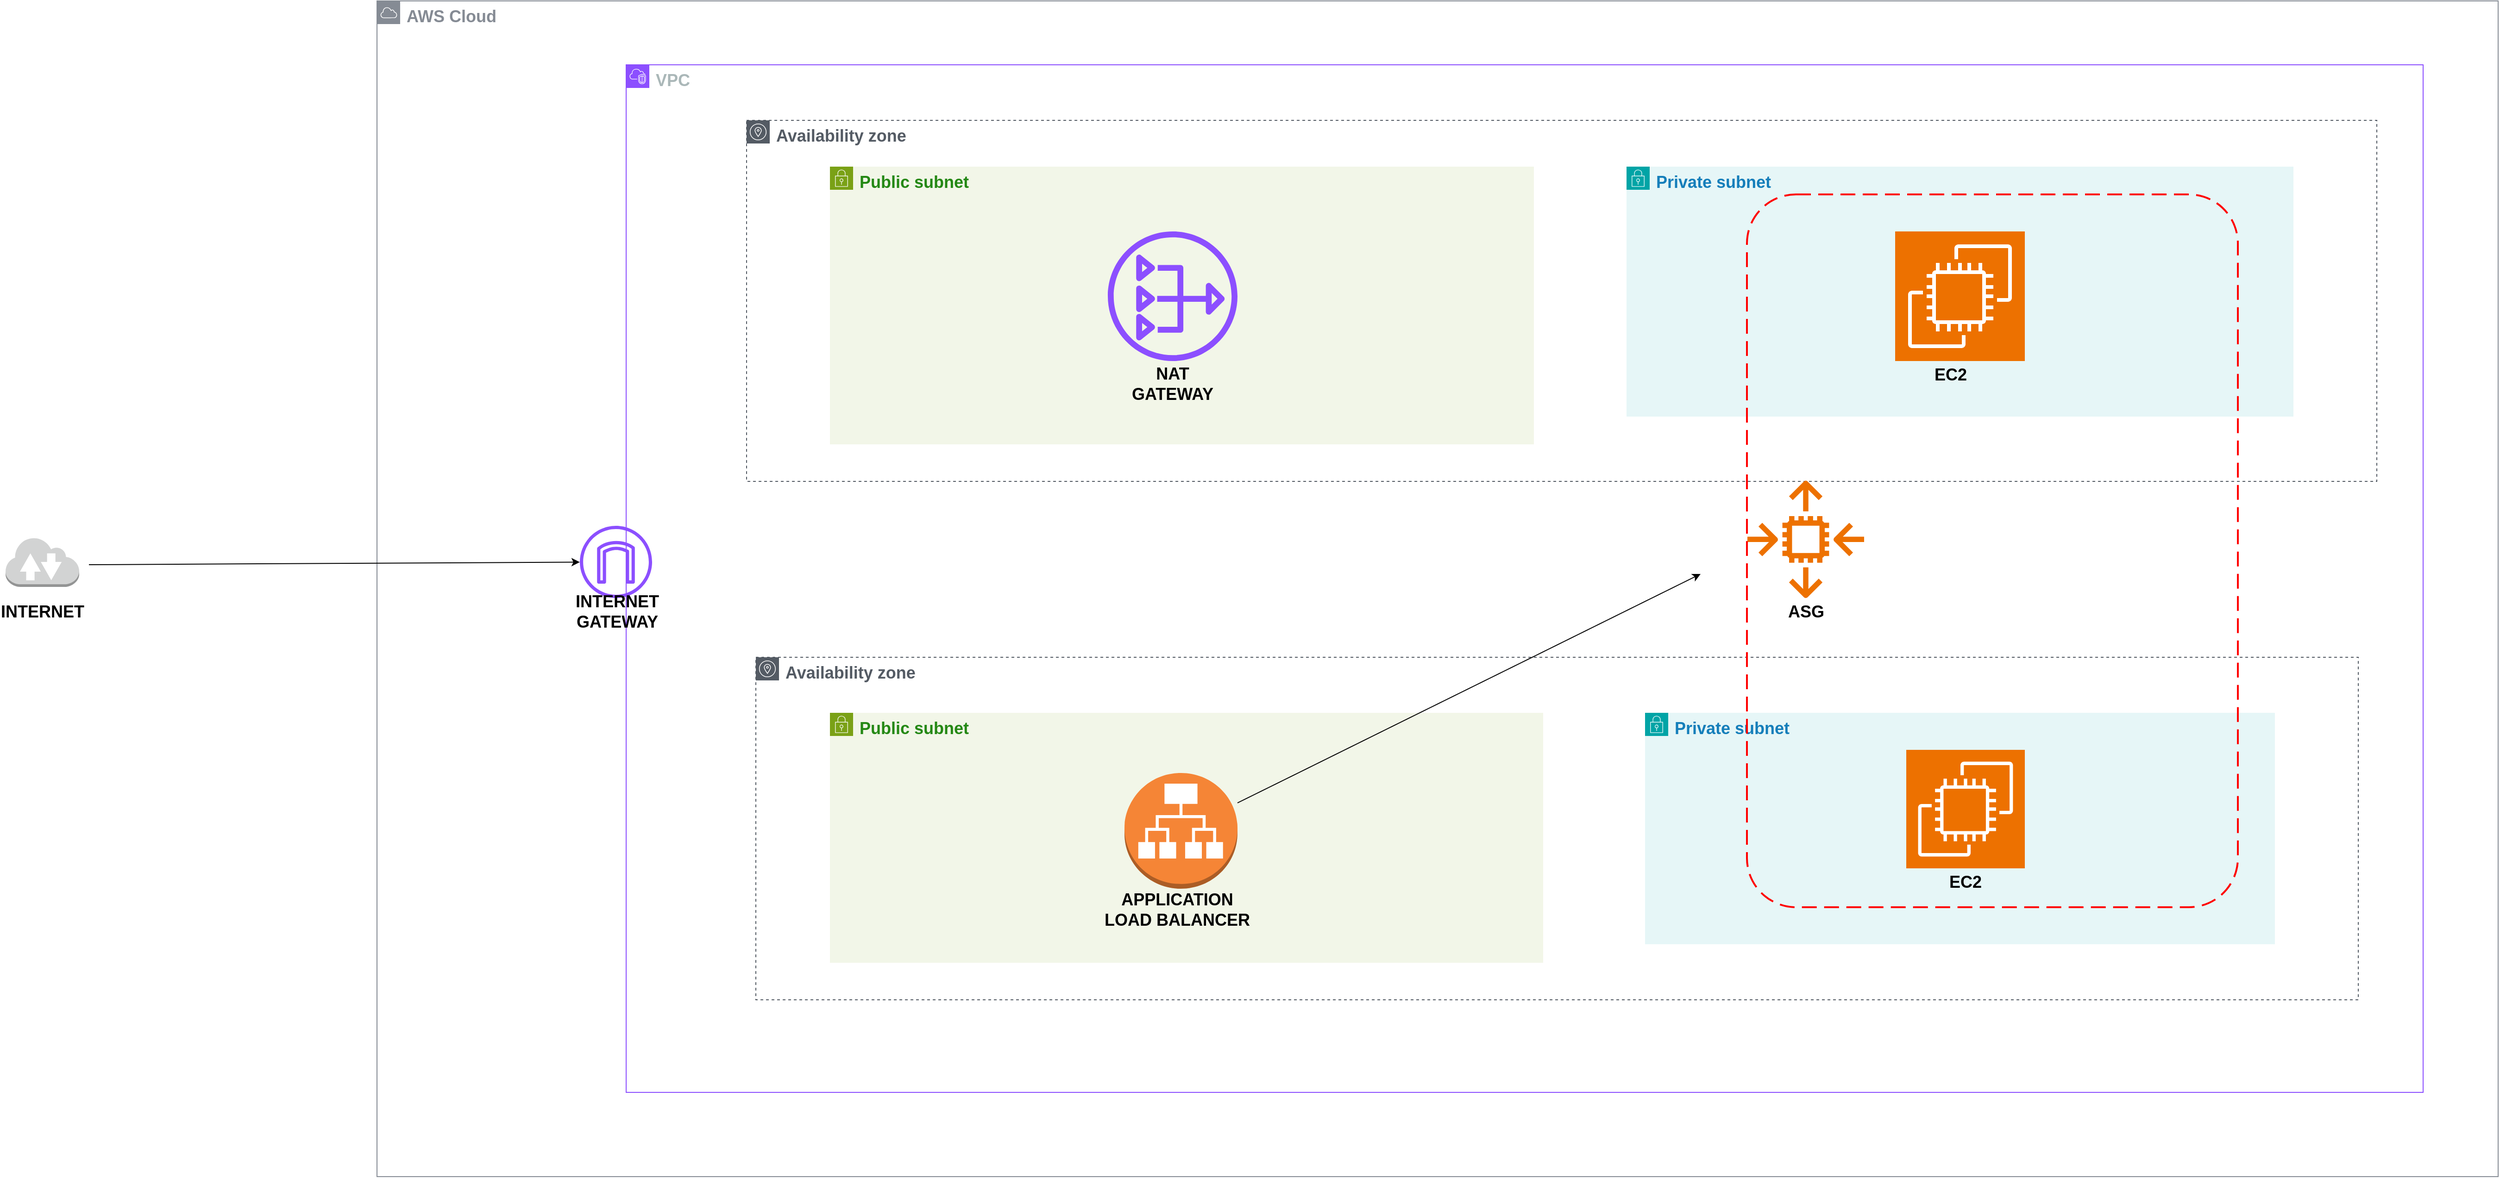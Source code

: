 <mxfile version="24.6.4" type="device">
  <diagram name="Page-1" id="C0hM5cxPWAqIduHON3L8">
    <mxGraphModel dx="1798" dy="1393" grid="1" gridSize="10" guides="1" tooltips="1" connect="1" arrows="1" fold="1" page="1" pageScale="1" pageWidth="827" pageHeight="1169" math="0" shadow="0">
      <root>
        <mxCell id="0" />
        <mxCell id="1" parent="0" />
        <mxCell id="kmMkn5HgHCnQ1Vi-2L1m-3" value="VPC" style="points=[[0,0],[0.25,0],[0.5,0],[0.75,0],[1,0],[1,0.25],[1,0.5],[1,0.75],[1,1],[0.75,1],[0.5,1],[0.25,1],[0,1],[0,0.75],[0,0.5],[0,0.25]];outlineConnect=0;gradientColor=none;html=1;whiteSpace=wrap;fontSize=18;fontStyle=1;container=1;pointerEvents=0;collapsible=0;recursiveResize=0;shape=mxgraph.aws4.group;grIcon=mxgraph.aws4.group_vpc2;strokeColor=#8C4FFF;fillColor=none;verticalAlign=top;align=left;spacingLeft=30;fontColor=#AAB7B8;dashed=0;" vertex="1" parent="1">
          <mxGeometry x="1670" y="500" width="1940" height="1110" as="geometry" />
        </mxCell>
        <mxCell id="kmMkn5HgHCnQ1Vi-2L1m-5" value="Availability zone" style="sketch=0;outlineConnect=0;gradientColor=none;html=1;whiteSpace=wrap;fontSize=18;fontStyle=1;shape=mxgraph.aws4.group;grIcon=mxgraph.aws4.group_availability_zone;strokeColor=#545B64;fillColor=none;verticalAlign=top;align=left;spacingLeft=30;fontColor=#545B64;dashed=1;" vertex="1" parent="1">
          <mxGeometry x="1800" y="560" width="1760" height="390" as="geometry" />
        </mxCell>
        <mxCell id="kmMkn5HgHCnQ1Vi-2L1m-6" value="Availability zone" style="sketch=0;outlineConnect=0;gradientColor=none;html=1;whiteSpace=wrap;fontSize=18;fontStyle=1;shape=mxgraph.aws4.group;grIcon=mxgraph.aws4.group_availability_zone;strokeColor=#545B64;fillColor=none;verticalAlign=top;align=left;spacingLeft=30;fontColor=#545B64;dashed=1;" vertex="1" parent="1">
          <mxGeometry x="1810" y="1140" width="1730" height="370" as="geometry" />
        </mxCell>
        <mxCell id="kmMkn5HgHCnQ1Vi-2L1m-8" value="Public subnet" style="points=[[0,0],[0.25,0],[0.5,0],[0.75,0],[1,0],[1,0.25],[1,0.5],[1,0.75],[1,1],[0.75,1],[0.5,1],[0.25,1],[0,1],[0,0.75],[0,0.5],[0,0.25]];outlineConnect=0;gradientColor=none;html=1;whiteSpace=wrap;fontSize=18;fontStyle=1;container=1;pointerEvents=0;collapsible=0;recursiveResize=0;shape=mxgraph.aws4.group;grIcon=mxgraph.aws4.group_security_group;grStroke=0;strokeColor=#7AA116;fillColor=#F2F6E8;verticalAlign=top;align=left;spacingLeft=30;fontColor=#248814;dashed=0;" vertex="1" parent="1">
          <mxGeometry x="1890" y="610" width="760" height="300" as="geometry" />
        </mxCell>
        <mxCell id="kmMkn5HgHCnQ1Vi-2L1m-11" value="Public subnet" style="points=[[0,0],[0.25,0],[0.5,0],[0.75,0],[1,0],[1,0.25],[1,0.5],[1,0.75],[1,1],[0.75,1],[0.5,1],[0.25,1],[0,1],[0,0.75],[0,0.5],[0,0.25]];outlineConnect=0;gradientColor=none;html=1;whiteSpace=wrap;fontSize=18;fontStyle=1;container=1;pointerEvents=0;collapsible=0;recursiveResize=0;shape=mxgraph.aws4.group;grIcon=mxgraph.aws4.group_security_group;grStroke=0;strokeColor=#7AA116;fillColor=#F2F6E8;verticalAlign=top;align=left;spacingLeft=30;fontColor=#248814;dashed=0;" vertex="1" parent="1">
          <mxGeometry x="1890" y="1200" width="770" height="270" as="geometry" />
        </mxCell>
        <mxCell id="kmMkn5HgHCnQ1Vi-2L1m-13" value="Private subnet" style="points=[[0,0],[0.25,0],[0.5,0],[0.75,0],[1,0],[1,0.25],[1,0.5],[1,0.75],[1,1],[0.75,1],[0.5,1],[0.25,1],[0,1],[0,0.75],[0,0.5],[0,0.25]];outlineConnect=0;gradientColor=none;html=1;whiteSpace=wrap;fontSize=18;fontStyle=1;container=1;pointerEvents=0;collapsible=0;recursiveResize=0;shape=mxgraph.aws4.group;grIcon=mxgraph.aws4.group_security_group;grStroke=0;strokeColor=#00A4A6;fillColor=#E6F6F7;verticalAlign=top;align=left;spacingLeft=30;fontColor=#147EBA;dashed=0;" vertex="1" parent="1">
          <mxGeometry x="2750" y="610" width="720" height="270" as="geometry" />
        </mxCell>
        <mxCell id="kmMkn5HgHCnQ1Vi-2L1m-15" value="Private subnet" style="points=[[0,0],[0.25,0],[0.5,0],[0.75,0],[1,0],[1,0.25],[1,0.5],[1,0.75],[1,1],[0.75,1],[0.5,1],[0.25,1],[0,1],[0,0.75],[0,0.5],[0,0.25]];outlineConnect=0;gradientColor=none;html=1;whiteSpace=wrap;fontSize=18;fontStyle=1;container=1;pointerEvents=0;collapsible=0;recursiveResize=0;shape=mxgraph.aws4.group;grIcon=mxgraph.aws4.group_security_group;grStroke=0;strokeColor=#00A4A6;fillColor=#E6F6F7;verticalAlign=top;align=left;spacingLeft=30;fontColor=#147EBA;dashed=0;" vertex="1" parent="1">
          <mxGeometry x="2770" y="1200" width="680" height="250" as="geometry" />
        </mxCell>
        <mxCell id="kmMkn5HgHCnQ1Vi-2L1m-16" value="AWS Cloud" style="sketch=0;outlineConnect=0;gradientColor=none;html=1;whiteSpace=wrap;fontSize=18;fontStyle=1;shape=mxgraph.aws4.group;grIcon=mxgraph.aws4.group_aws_cloud;strokeColor=#858B94;fillColor=none;verticalAlign=top;align=left;spacingLeft=30;fontColor=#858B94;dashed=0;" vertex="1" parent="1">
          <mxGeometry x="1401" y="431" width="2290" height="1270" as="geometry" />
        </mxCell>
        <mxCell id="kmMkn5HgHCnQ1Vi-2L1m-17" value="" style="outlineConnect=0;dashed=0;verticalLabelPosition=bottom;verticalAlign=top;align=center;html=1;shape=mxgraph.aws3.internet_2;fillColor=#D2D3D3;gradientColor=none;fontStyle=1;fontSize=18;" vertex="1" parent="1">
          <mxGeometry x="1000" y="1010" width="79.5" height="54" as="geometry" />
        </mxCell>
        <mxCell id="kmMkn5HgHCnQ1Vi-2L1m-18" value="" style="sketch=0;outlineConnect=0;fontColor=#232F3E;gradientColor=none;fillColor=#8C4FFF;strokeColor=none;dashed=0;verticalLabelPosition=bottom;verticalAlign=top;align=center;html=1;fontSize=18;fontStyle=1;aspect=fixed;pointerEvents=1;shape=mxgraph.aws4.internet_gateway;" vertex="1" parent="1">
          <mxGeometry x="1620" y="998" width="78" height="78" as="geometry" />
        </mxCell>
        <mxCell id="kmMkn5HgHCnQ1Vi-2L1m-20" value="" style="endArrow=classic;html=1;rounded=0;fontStyle=1;fontSize=18;" edge="1" parent="1" target="kmMkn5HgHCnQ1Vi-2L1m-18">
          <mxGeometry width="50" height="50" relative="1" as="geometry">
            <mxPoint x="1090" y="1040" as="sourcePoint" />
            <mxPoint x="1290" y="1120" as="targetPoint" />
          </mxGeometry>
        </mxCell>
        <mxCell id="kmMkn5HgHCnQ1Vi-2L1m-21" value="" style="sketch=0;outlineConnect=0;fontColor=#232F3E;gradientColor=none;fillColor=#8C4FFF;strokeColor=none;dashed=0;verticalLabelPosition=bottom;verticalAlign=top;align=center;html=1;fontSize=18;fontStyle=1;aspect=fixed;pointerEvents=1;shape=mxgraph.aws4.nat_gateway;" vertex="1" parent="1">
          <mxGeometry x="2190" y="680" width="140" height="140" as="geometry" />
        </mxCell>
        <mxCell id="kmMkn5HgHCnQ1Vi-2L1m-22" value="" style="outlineConnect=0;dashed=0;verticalLabelPosition=bottom;verticalAlign=top;align=center;html=1;shape=mxgraph.aws3.application_load_balancer;fillColor=#F58536;gradientColor=none;fontStyle=1;fontSize=18;" vertex="1" parent="1">
          <mxGeometry x="2208" y="1265" width="122" height="125" as="geometry" />
        </mxCell>
        <mxCell id="kmMkn5HgHCnQ1Vi-2L1m-23" value="" style="sketch=0;outlineConnect=0;fontColor=#232F3E;gradientColor=none;fillColor=#ED7100;strokeColor=none;dashed=0;verticalLabelPosition=bottom;verticalAlign=top;align=center;html=1;fontSize=18;fontStyle=1;aspect=fixed;pointerEvents=1;shape=mxgraph.aws4.auto_scaling2;" vertex="1" parent="1">
          <mxGeometry x="2880" y="949" width="127" height="127" as="geometry" />
        </mxCell>
        <mxCell id="kmMkn5HgHCnQ1Vi-2L1m-24" value="" style="rounded=1;arcSize=10;dashed=1;strokeColor=#ff0000;fillColor=none;gradientColor=none;dashPattern=8 4;strokeWidth=2;fontStyle=1;fontSize=18;" vertex="1" parent="1">
          <mxGeometry x="2880" y="640" width="530" height="770" as="geometry" />
        </mxCell>
        <mxCell id="kmMkn5HgHCnQ1Vi-2L1m-25" value="" style="sketch=0;points=[[0,0,0],[0.25,0,0],[0.5,0,0],[0.75,0,0],[1,0,0],[0,1,0],[0.25,1,0],[0.5,1,0],[0.75,1,0],[1,1,0],[0,0.25,0],[0,0.5,0],[0,0.75,0],[1,0.25,0],[1,0.5,0],[1,0.75,0]];outlineConnect=0;fontColor=#232F3E;fillColor=#ED7100;strokeColor=#ffffff;dashed=0;verticalLabelPosition=bottom;verticalAlign=top;align=center;html=1;fontSize=18;fontStyle=1;aspect=fixed;shape=mxgraph.aws4.resourceIcon;resIcon=mxgraph.aws4.ec2;" vertex="1" parent="1">
          <mxGeometry x="3040" y="680" width="140" height="140" as="geometry" />
        </mxCell>
        <mxCell id="kmMkn5HgHCnQ1Vi-2L1m-26" value="" style="sketch=0;points=[[0,0,0],[0.25,0,0],[0.5,0,0],[0.75,0,0],[1,0,0],[0,1,0],[0.25,1,0],[0.5,1,0],[0.75,1,0],[1,1,0],[0,0.25,0],[0,0.5,0],[0,0.75,0],[1,0.25,0],[1,0.5,0],[1,0.75,0]];outlineConnect=0;fontColor=#232F3E;fillColor=#ED7100;strokeColor=#ffffff;dashed=0;verticalLabelPosition=bottom;verticalAlign=top;align=center;html=1;fontSize=18;fontStyle=1;aspect=fixed;shape=mxgraph.aws4.resourceIcon;resIcon=mxgraph.aws4.ec2;" vertex="1" parent="1">
          <mxGeometry x="3052" y="1240" width="128" height="128" as="geometry" />
        </mxCell>
        <mxCell id="kmMkn5HgHCnQ1Vi-2L1m-28" value="" style="endArrow=classic;html=1;rounded=0;fontStyle=1;fontSize=18;" edge="1" parent="1" source="kmMkn5HgHCnQ1Vi-2L1m-22">
          <mxGeometry width="50" height="50" relative="1" as="geometry">
            <mxPoint x="2710" y="1090" as="sourcePoint" />
            <mxPoint x="2830" y="1050" as="targetPoint" />
          </mxGeometry>
        </mxCell>
        <mxCell id="kmMkn5HgHCnQ1Vi-2L1m-30" value="NAT GATEWAY" style="text;strokeColor=none;align=center;fillColor=none;html=1;verticalAlign=middle;whiteSpace=wrap;rounded=0;fontStyle=1;fontSize=18;" vertex="1" parent="1">
          <mxGeometry x="2230" y="830" width="60" height="30" as="geometry" />
        </mxCell>
        <mxCell id="kmMkn5HgHCnQ1Vi-2L1m-31" value="EC2" style="text;strokeColor=none;align=center;fillColor=none;html=1;verticalAlign=middle;whiteSpace=wrap;rounded=0;fontStyle=1;fontSize=18;" vertex="1" parent="1">
          <mxGeometry x="3070" y="820" width="60" height="30" as="geometry" />
        </mxCell>
        <mxCell id="kmMkn5HgHCnQ1Vi-2L1m-32" value="ASG" style="text;strokeColor=none;align=center;fillColor=none;html=1;verticalAlign=middle;whiteSpace=wrap;rounded=0;fontStyle=1;fontSize=18;" vertex="1" parent="1">
          <mxGeometry x="2913.5" y="1076" width="60" height="30" as="geometry" />
        </mxCell>
        <mxCell id="kmMkn5HgHCnQ1Vi-2L1m-33" value="EC2" style="text;strokeColor=none;align=center;fillColor=none;html=1;verticalAlign=middle;whiteSpace=wrap;rounded=0;fontStyle=1;fontSize=18;" vertex="1" parent="1">
          <mxGeometry x="3086" y="1368" width="60" height="30" as="geometry" />
        </mxCell>
        <mxCell id="kmMkn5HgHCnQ1Vi-2L1m-34" value="APPLICATION&lt;div style=&quot;font-size: 18px;&quot;&gt;LOAD BALANCER&lt;/div&gt;" style="text;strokeColor=none;align=center;fillColor=none;html=1;verticalAlign=middle;whiteSpace=wrap;rounded=0;fontStyle=1;labelBackgroundColor=none;fontSize=18;" vertex="1" parent="1">
          <mxGeometry x="2180" y="1398" width="170" height="30" as="geometry" />
        </mxCell>
        <mxCell id="kmMkn5HgHCnQ1Vi-2L1m-35" value="INTERNET GATEWAY" style="text;strokeColor=none;align=center;fillColor=none;html=1;verticalAlign=middle;whiteSpace=wrap;rounded=0;fontStyle=1;fontSize=18;" vertex="1" parent="1">
          <mxGeometry x="1610" y="1076" width="101" height="30" as="geometry" />
        </mxCell>
        <mxCell id="kmMkn5HgHCnQ1Vi-2L1m-36" value="INTERNET" style="text;strokeColor=none;align=center;fillColor=none;html=1;verticalAlign=middle;whiteSpace=wrap;rounded=0;fontStyle=1;fontSize=18;" vertex="1" parent="1">
          <mxGeometry x="1009.75" y="1076" width="60" height="30" as="geometry" />
        </mxCell>
      </root>
    </mxGraphModel>
  </diagram>
</mxfile>
